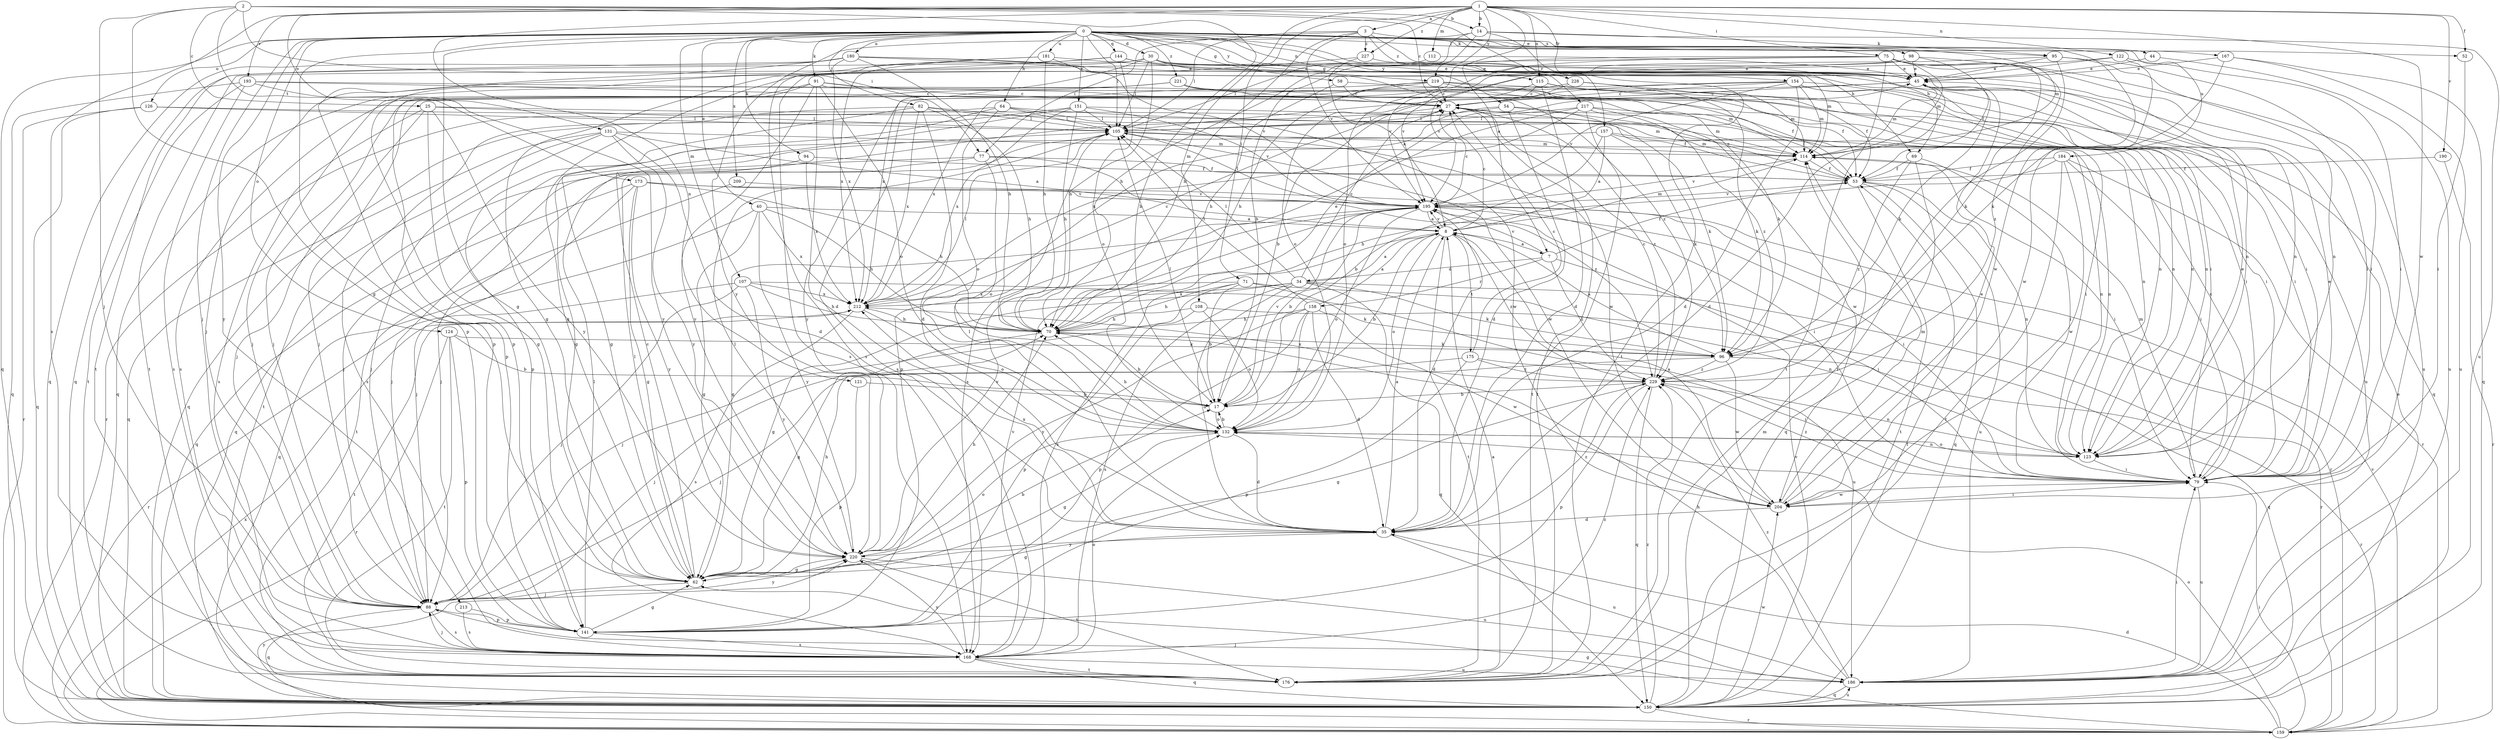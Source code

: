 strict digraph  {
0;
1;
2;
3;
7;
8;
14;
17;
25;
27;
30;
34;
35;
40;
44;
45;
52;
53;
54;
58;
62;
64;
69;
70;
71;
75;
77;
79;
82;
88;
91;
94;
95;
96;
98;
105;
107;
108;
112;
114;
115;
121;
122;
123;
124;
126;
131;
132;
141;
144;
150;
151;
154;
157;
158;
159;
167;
168;
173;
175;
176;
180;
181;
184;
186;
190;
193;
195;
204;
209;
212;
213;
217;
219;
220;
221;
227;
228;
229;
0 -> 30  [label=d];
0 -> 40  [label=e];
0 -> 44  [label=e];
0 -> 52  [label=f];
0 -> 54  [label=g];
0 -> 58  [label=g];
0 -> 62  [label=g];
0 -> 64  [label=h];
0 -> 69  [label=h];
0 -> 82  [label=j];
0 -> 88  [label=j];
0 -> 91  [label=k];
0 -> 94  [label=k];
0 -> 95  [label=k];
0 -> 98  [label=l];
0 -> 105  [label=l];
0 -> 107  [label=m];
0 -> 115  [label=n];
0 -> 124  [label=o];
0 -> 126  [label=o];
0 -> 141  [label=p];
0 -> 144  [label=q];
0 -> 150  [label=q];
0 -> 151  [label=r];
0 -> 167  [label=s];
0 -> 180  [label=u];
0 -> 181  [label=u];
0 -> 184  [label=u];
0 -> 204  [label=w];
0 -> 209  [label=x];
0 -> 213  [label=y];
0 -> 217  [label=y];
0 -> 219  [label=y];
0 -> 221  [label=z];
1 -> 3  [label=a];
1 -> 7  [label=a];
1 -> 14  [label=b];
1 -> 52  [label=f];
1 -> 71  [label=i];
1 -> 75  [label=i];
1 -> 108  [label=m];
1 -> 112  [label=m];
1 -> 115  [label=n];
1 -> 121  [label=n];
1 -> 122  [label=n];
1 -> 131  [label=o];
1 -> 154  [label=r];
1 -> 168  [label=s];
1 -> 190  [label=v];
1 -> 193  [label=v];
1 -> 204  [label=w];
1 -> 219  [label=y];
1 -> 227  [label=z];
2 -> 14  [label=b];
2 -> 17  [label=b];
2 -> 25  [label=c];
2 -> 27  [label=c];
2 -> 62  [label=g];
2 -> 77  [label=i];
2 -> 88  [label=j];
2 -> 157  [label=r];
2 -> 173  [label=t];
3 -> 69  [label=h];
3 -> 70  [label=h];
3 -> 77  [label=i];
3 -> 105  [label=l];
3 -> 114  [label=m];
3 -> 195  [label=v];
3 -> 227  [label=z];
3 -> 228  [label=z];
7 -> 34  [label=d];
7 -> 53  [label=f];
7 -> 79  [label=i];
7 -> 158  [label=r];
7 -> 195  [label=v];
7 -> 229  [label=z];
8 -> 7  [label=a];
8 -> 17  [label=b];
8 -> 27  [label=c];
8 -> 114  [label=m];
8 -> 132  [label=o];
8 -> 168  [label=s];
8 -> 175  [label=t];
8 -> 176  [label=t];
8 -> 195  [label=v];
8 -> 229  [label=z];
14 -> 17  [label=b];
14 -> 70  [label=h];
14 -> 95  [label=k];
14 -> 176  [label=t];
14 -> 186  [label=u];
14 -> 220  [label=y];
17 -> 70  [label=h];
17 -> 105  [label=l];
17 -> 132  [label=o];
17 -> 195  [label=v];
25 -> 62  [label=g];
25 -> 88  [label=j];
25 -> 105  [label=l];
25 -> 123  [label=n];
25 -> 168  [label=s];
25 -> 220  [label=y];
27 -> 105  [label=l];
27 -> 176  [label=t];
27 -> 229  [label=z];
30 -> 45  [label=e];
30 -> 70  [label=h];
30 -> 79  [label=i];
30 -> 105  [label=l];
30 -> 123  [label=n];
30 -> 150  [label=q];
30 -> 176  [label=t];
30 -> 212  [label=x];
30 -> 229  [label=z];
34 -> 8  [label=a];
34 -> 27  [label=c];
34 -> 35  [label=d];
34 -> 62  [label=g];
34 -> 96  [label=k];
34 -> 105  [label=l];
34 -> 150  [label=q];
34 -> 159  [label=r];
34 -> 168  [label=s];
34 -> 212  [label=x];
35 -> 8  [label=a];
35 -> 62  [label=g];
35 -> 105  [label=l];
35 -> 186  [label=u];
35 -> 212  [label=x];
35 -> 220  [label=y];
35 -> 229  [label=z];
40 -> 8  [label=a];
40 -> 62  [label=g];
40 -> 70  [label=h];
40 -> 150  [label=q];
40 -> 212  [label=x];
40 -> 220  [label=y];
44 -> 45  [label=e];
44 -> 186  [label=u];
45 -> 27  [label=c];
45 -> 35  [label=d];
45 -> 96  [label=k];
45 -> 114  [label=m];
45 -> 212  [label=x];
52 -> 79  [label=i];
53 -> 27  [label=c];
53 -> 123  [label=n];
53 -> 150  [label=q];
53 -> 176  [label=t];
53 -> 186  [label=u];
53 -> 195  [label=v];
54 -> 35  [label=d];
54 -> 96  [label=k];
54 -> 105  [label=l];
54 -> 114  [label=m];
54 -> 141  [label=p];
58 -> 27  [label=c];
58 -> 70  [label=h];
58 -> 79  [label=i];
62 -> 17  [label=b];
62 -> 27  [label=c];
62 -> 70  [label=h];
62 -> 88  [label=j];
62 -> 105  [label=l];
64 -> 53  [label=f];
64 -> 62  [label=g];
64 -> 105  [label=l];
64 -> 132  [label=o];
64 -> 159  [label=r];
64 -> 204  [label=w];
69 -> 53  [label=f];
69 -> 79  [label=i];
69 -> 150  [label=q];
69 -> 229  [label=z];
70 -> 45  [label=e];
70 -> 62  [label=g];
70 -> 96  [label=k];
71 -> 17  [label=b];
71 -> 70  [label=h];
71 -> 88  [label=j];
71 -> 96  [label=k];
71 -> 123  [label=n];
71 -> 212  [label=x];
75 -> 45  [label=e];
75 -> 62  [label=g];
75 -> 79  [label=i];
75 -> 96  [label=k];
75 -> 114  [label=m];
75 -> 132  [label=o];
75 -> 176  [label=t];
75 -> 195  [label=v];
75 -> 229  [label=z];
77 -> 53  [label=f];
77 -> 88  [label=j];
77 -> 132  [label=o];
77 -> 150  [label=q];
77 -> 229  [label=z];
79 -> 27  [label=c];
79 -> 45  [label=e];
79 -> 114  [label=m];
79 -> 186  [label=u];
79 -> 204  [label=w];
79 -> 229  [label=z];
82 -> 35  [label=d];
82 -> 70  [label=h];
82 -> 105  [label=l];
82 -> 141  [label=p];
82 -> 168  [label=s];
82 -> 204  [label=w];
82 -> 212  [label=x];
88 -> 141  [label=p];
88 -> 150  [label=q];
88 -> 168  [label=s];
88 -> 220  [label=y];
91 -> 27  [label=c];
91 -> 35  [label=d];
91 -> 88  [label=j];
91 -> 114  [label=m];
91 -> 123  [label=n];
91 -> 132  [label=o];
91 -> 141  [label=p];
91 -> 220  [label=y];
94 -> 53  [label=f];
94 -> 88  [label=j];
94 -> 212  [label=x];
95 -> 45  [label=e];
95 -> 79  [label=i];
95 -> 123  [label=n];
95 -> 176  [label=t];
95 -> 195  [label=v];
96 -> 8  [label=a];
96 -> 88  [label=j];
96 -> 159  [label=r];
96 -> 204  [label=w];
96 -> 229  [label=z];
98 -> 45  [label=e];
98 -> 53  [label=f];
98 -> 168  [label=s];
98 -> 186  [label=u];
98 -> 195  [label=v];
105 -> 114  [label=m];
105 -> 123  [label=n];
105 -> 204  [label=w];
107 -> 70  [label=h];
107 -> 88  [label=j];
107 -> 159  [label=r];
107 -> 186  [label=u];
107 -> 212  [label=x];
107 -> 220  [label=y];
108 -> 70  [label=h];
108 -> 132  [label=o];
108 -> 141  [label=p];
108 -> 150  [label=q];
112 -> 45  [label=e];
112 -> 105  [label=l];
114 -> 53  [label=f];
114 -> 79  [label=i];
114 -> 195  [label=v];
115 -> 17  [label=b];
115 -> 27  [label=c];
115 -> 35  [label=d];
115 -> 79  [label=i];
115 -> 114  [label=m];
121 -> 17  [label=b];
121 -> 141  [label=p];
122 -> 45  [label=e];
122 -> 79  [label=i];
122 -> 132  [label=o];
122 -> 204  [label=w];
123 -> 45  [label=e];
123 -> 79  [label=i];
123 -> 132  [label=o];
124 -> 17  [label=b];
124 -> 96  [label=k];
124 -> 141  [label=p];
124 -> 159  [label=r];
124 -> 176  [label=t];
126 -> 79  [label=i];
126 -> 105  [label=l];
126 -> 150  [label=q];
126 -> 159  [label=r];
131 -> 8  [label=a];
131 -> 35  [label=d];
131 -> 88  [label=j];
131 -> 114  [label=m];
131 -> 150  [label=q];
131 -> 176  [label=t];
131 -> 220  [label=y];
132 -> 17  [label=b];
132 -> 35  [label=d];
132 -> 62  [label=g];
132 -> 70  [label=h];
132 -> 123  [label=n];
141 -> 62  [label=g];
141 -> 105  [label=l];
141 -> 168  [label=s];
144 -> 45  [label=e];
144 -> 62  [label=g];
144 -> 114  [label=m];
144 -> 132  [label=o];
144 -> 141  [label=p];
150 -> 45  [label=e];
150 -> 53  [label=f];
150 -> 114  [label=m];
150 -> 159  [label=r];
150 -> 186  [label=u];
150 -> 195  [label=v];
150 -> 204  [label=w];
150 -> 229  [label=z];
151 -> 62  [label=g];
151 -> 70  [label=h];
151 -> 105  [label=l];
151 -> 114  [label=m];
151 -> 150  [label=q];
151 -> 195  [label=v];
151 -> 212  [label=x];
154 -> 27  [label=c];
154 -> 35  [label=d];
154 -> 105  [label=l];
154 -> 114  [label=m];
154 -> 123  [label=n];
154 -> 150  [label=q];
154 -> 168  [label=s];
154 -> 186  [label=u];
154 -> 195  [label=v];
157 -> 8  [label=a];
157 -> 17  [label=b];
157 -> 88  [label=j];
157 -> 96  [label=k];
157 -> 114  [label=m];
157 -> 123  [label=n];
158 -> 8  [label=a];
158 -> 35  [label=d];
158 -> 70  [label=h];
158 -> 105  [label=l];
158 -> 132  [label=o];
158 -> 141  [label=p];
158 -> 204  [label=w];
158 -> 220  [label=y];
159 -> 35  [label=d];
159 -> 62  [label=g];
159 -> 79  [label=i];
159 -> 132  [label=o];
159 -> 195  [label=v];
159 -> 212  [label=x];
159 -> 220  [label=y];
167 -> 45  [label=e];
167 -> 96  [label=k];
167 -> 150  [label=q];
167 -> 186  [label=u];
168 -> 88  [label=j];
168 -> 132  [label=o];
168 -> 150  [label=q];
168 -> 176  [label=t];
168 -> 186  [label=u];
168 -> 195  [label=v];
168 -> 220  [label=y];
168 -> 229  [label=z];
173 -> 62  [label=g];
173 -> 70  [label=h];
173 -> 79  [label=i];
173 -> 88  [label=j];
173 -> 150  [label=q];
173 -> 195  [label=v];
173 -> 220  [label=y];
175 -> 27  [label=c];
175 -> 79  [label=i];
175 -> 88  [label=j];
175 -> 141  [label=p];
175 -> 229  [label=z];
176 -> 8  [label=a];
180 -> 45  [label=e];
180 -> 70  [label=h];
180 -> 79  [label=i];
180 -> 123  [label=n];
180 -> 141  [label=p];
180 -> 150  [label=q];
180 -> 176  [label=t];
180 -> 212  [label=x];
181 -> 45  [label=e];
181 -> 70  [label=h];
181 -> 88  [label=j];
181 -> 195  [label=v];
181 -> 212  [label=x];
184 -> 53  [label=f];
184 -> 70  [label=h];
184 -> 79  [label=i];
184 -> 159  [label=r];
184 -> 176  [label=t];
184 -> 204  [label=w];
186 -> 70  [label=h];
186 -> 79  [label=i];
186 -> 88  [label=j];
186 -> 150  [label=q];
186 -> 229  [label=z];
190 -> 53  [label=f];
190 -> 159  [label=r];
193 -> 27  [label=c];
193 -> 96  [label=k];
193 -> 150  [label=q];
193 -> 168  [label=s];
193 -> 176  [label=t];
193 -> 220  [label=y];
195 -> 8  [label=a];
195 -> 17  [label=b];
195 -> 27  [label=c];
195 -> 35  [label=d];
195 -> 62  [label=g];
195 -> 79  [label=i];
195 -> 105  [label=l];
195 -> 132  [label=o];
195 -> 159  [label=r];
204 -> 8  [label=a];
204 -> 35  [label=d];
204 -> 45  [label=e];
204 -> 79  [label=i];
204 -> 114  [label=m];
209 -> 176  [label=t];
209 -> 195  [label=v];
212 -> 27  [label=c];
212 -> 70  [label=h];
212 -> 105  [label=l];
212 -> 132  [label=o];
212 -> 168  [label=s];
212 -> 176  [label=t];
213 -> 141  [label=p];
213 -> 168  [label=s];
217 -> 53  [label=f];
217 -> 96  [label=k];
217 -> 105  [label=l];
217 -> 168  [label=s];
217 -> 176  [label=t];
217 -> 204  [label=w];
217 -> 212  [label=x];
219 -> 27  [label=c];
219 -> 53  [label=f];
219 -> 70  [label=h];
219 -> 79  [label=i];
219 -> 88  [label=j];
219 -> 123  [label=n];
219 -> 220  [label=y];
220 -> 62  [label=g];
220 -> 70  [label=h];
220 -> 105  [label=l];
220 -> 132  [label=o];
220 -> 176  [label=t];
220 -> 186  [label=u];
220 -> 195  [label=v];
221 -> 27  [label=c];
221 -> 53  [label=f];
221 -> 123  [label=n];
221 -> 150  [label=q];
221 -> 168  [label=s];
227 -> 8  [label=a];
227 -> 45  [label=e];
227 -> 168  [label=s];
228 -> 27  [label=c];
228 -> 53  [label=f];
228 -> 88  [label=j];
228 -> 229  [label=z];
229 -> 17  [label=b];
229 -> 27  [label=c];
229 -> 62  [label=g];
229 -> 123  [label=n];
229 -> 141  [label=p];
229 -> 150  [label=q];
229 -> 212  [label=x];
}
